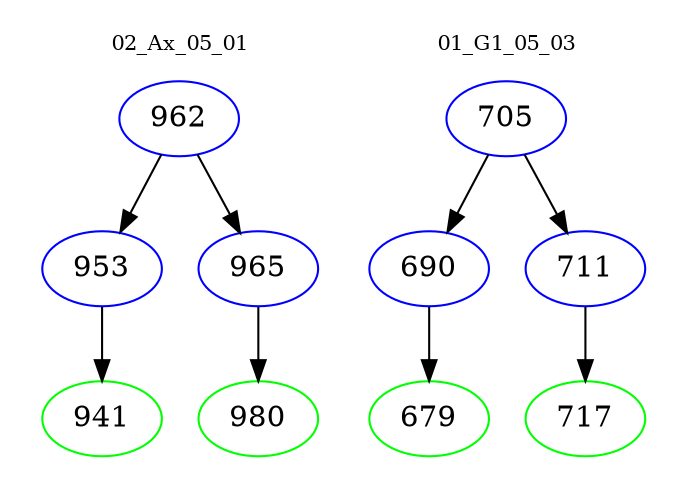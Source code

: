 digraph{
subgraph cluster_0 {
color = white
label = "02_Ax_05_01";
fontsize=10;
T0_962 [label="962", color="blue"]
T0_962 -> T0_953 [color="black"]
T0_953 [label="953", color="blue"]
T0_953 -> T0_941 [color="black"]
T0_941 [label="941", color="green"]
T0_962 -> T0_965 [color="black"]
T0_965 [label="965", color="blue"]
T0_965 -> T0_980 [color="black"]
T0_980 [label="980", color="green"]
}
subgraph cluster_1 {
color = white
label = "01_G1_05_03";
fontsize=10;
T1_705 [label="705", color="blue"]
T1_705 -> T1_690 [color="black"]
T1_690 [label="690", color="blue"]
T1_690 -> T1_679 [color="black"]
T1_679 [label="679", color="green"]
T1_705 -> T1_711 [color="black"]
T1_711 [label="711", color="blue"]
T1_711 -> T1_717 [color="black"]
T1_717 [label="717", color="green"]
}
}

